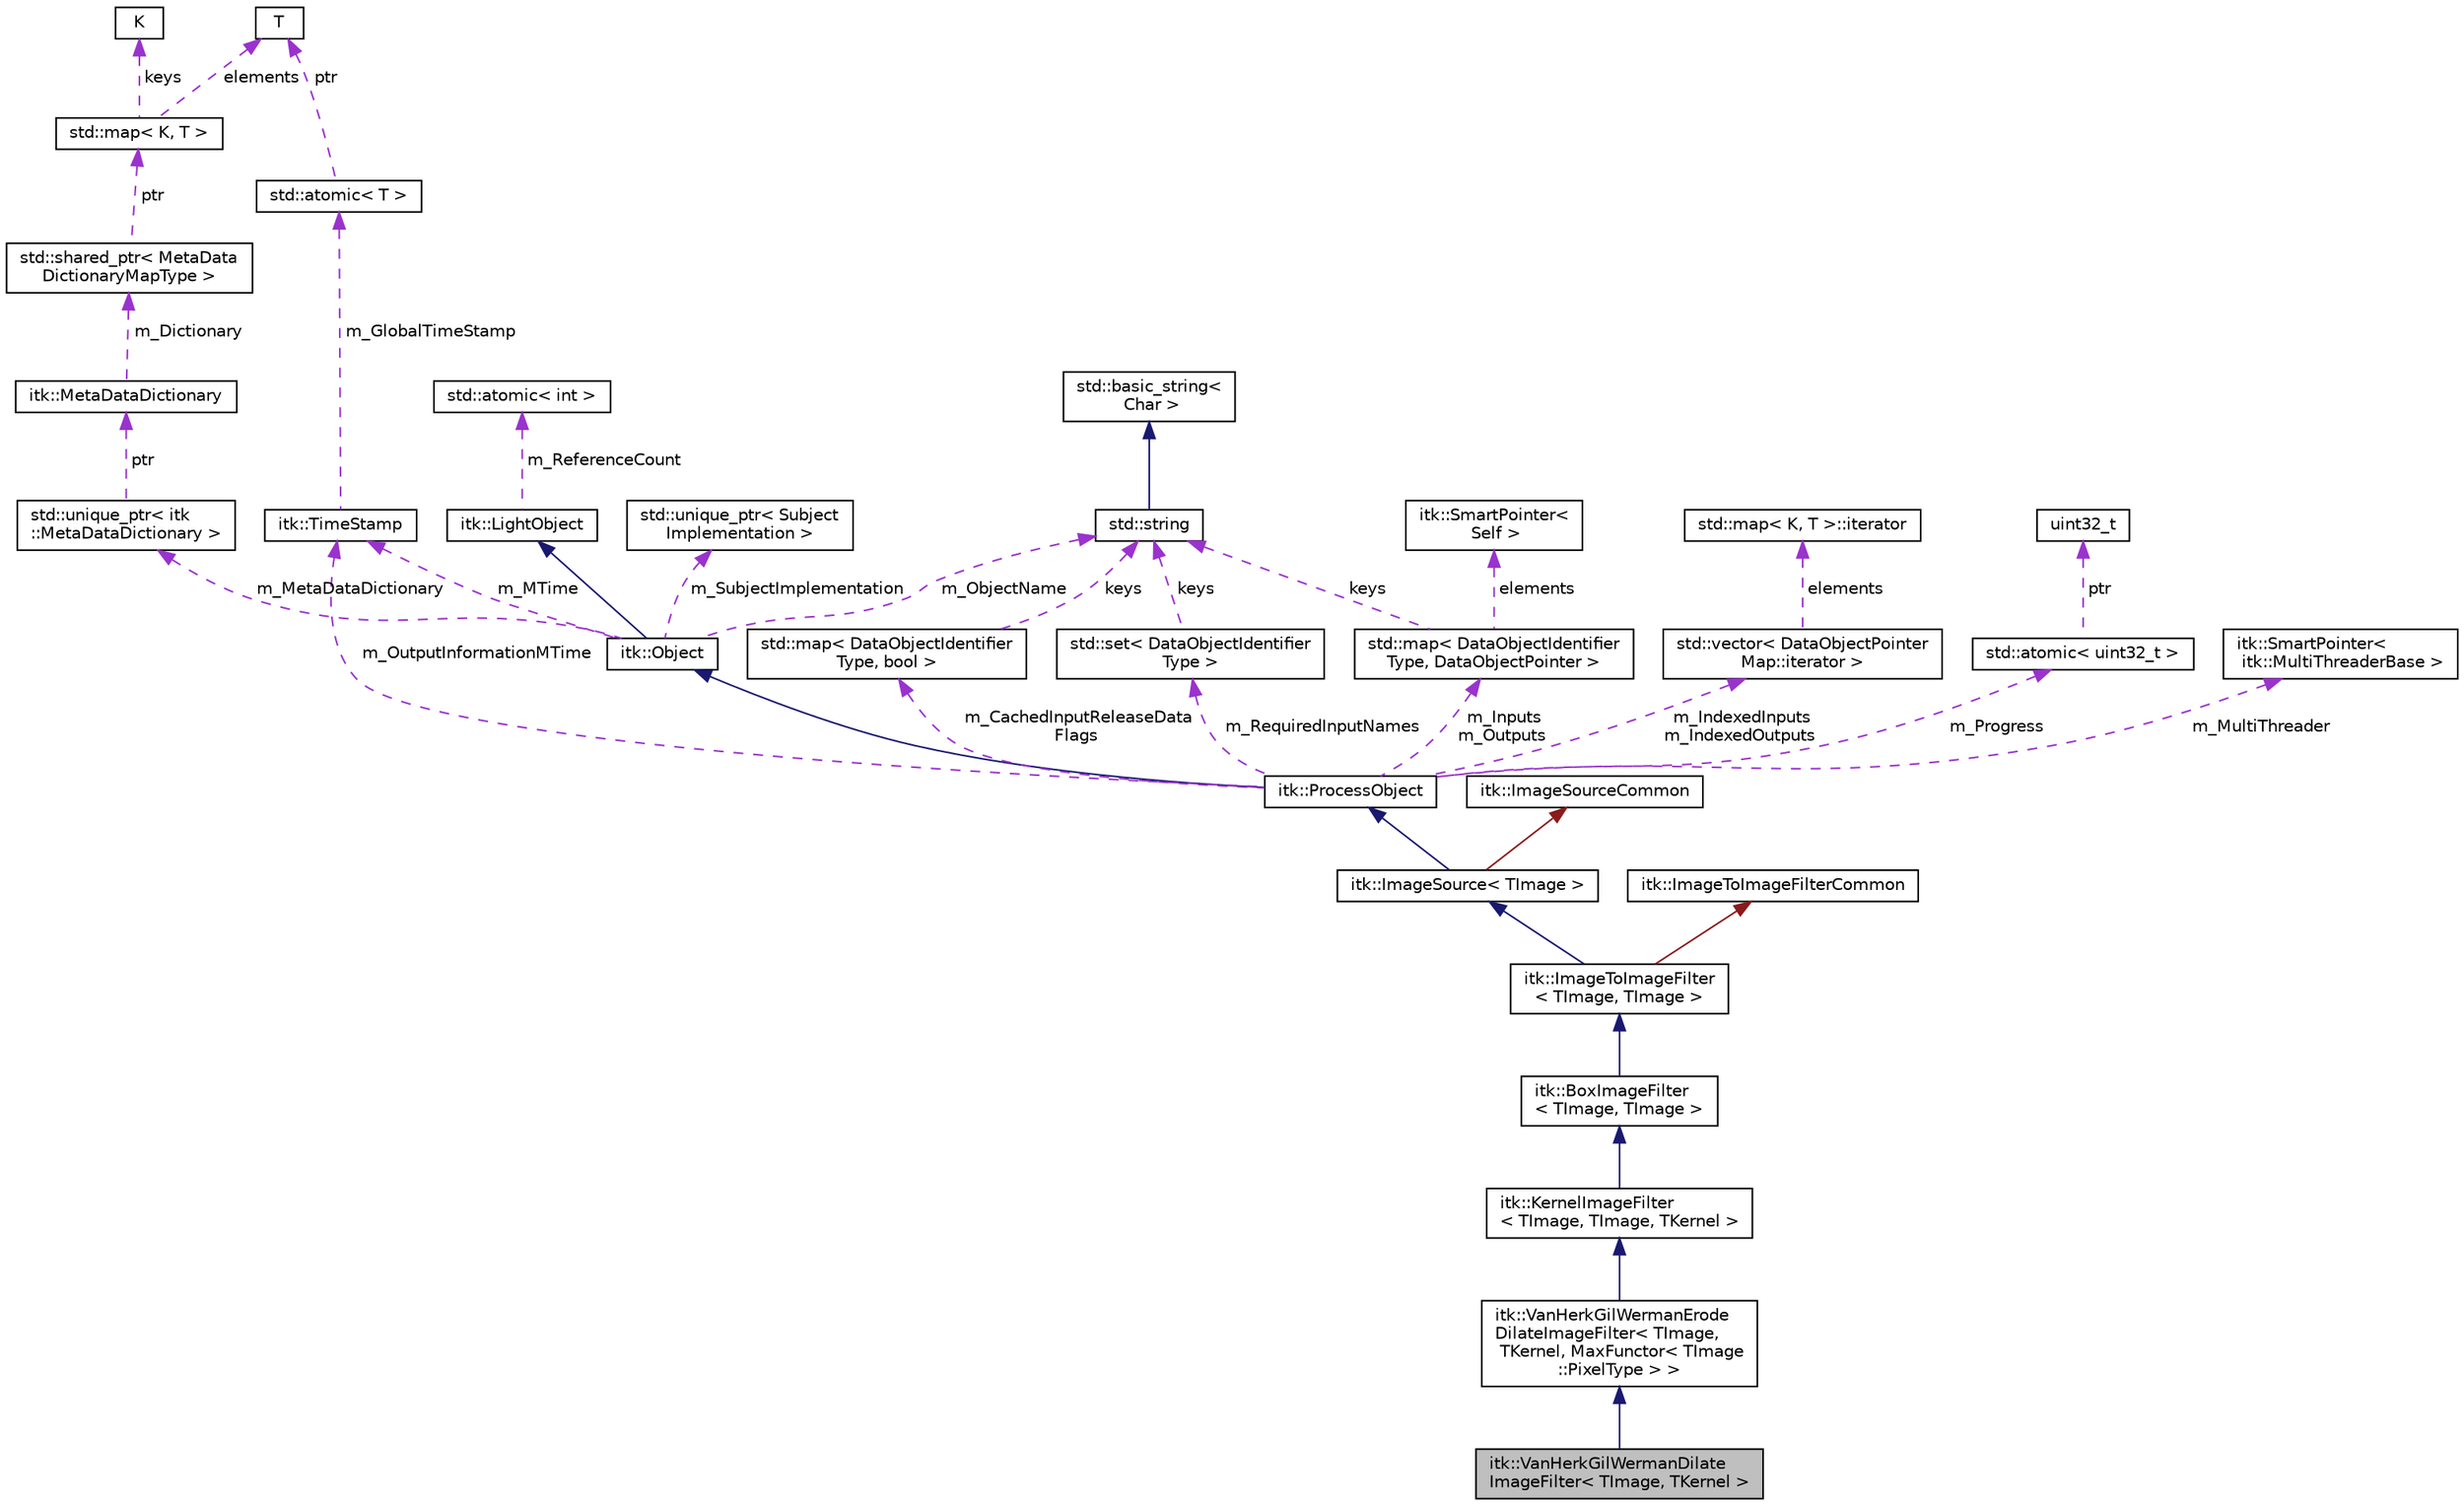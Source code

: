 digraph "itk::VanHerkGilWermanDilateImageFilter&lt; TImage, TKernel &gt;"
{
 // LATEX_PDF_SIZE
  edge [fontname="Helvetica",fontsize="10",labelfontname="Helvetica",labelfontsize="10"];
  node [fontname="Helvetica",fontsize="10",shape=record];
  Node1 [label="itk::VanHerkGilWermanDilate\lImageFilter\< TImage, TKernel \>",height=0.2,width=0.4,color="black", fillcolor="grey75", style="filled", fontcolor="black",tooltip=" "];
  Node2 -> Node1 [dir="back",color="midnightblue",fontsize="10",style="solid",fontname="Helvetica"];
  Node2 [label="itk::VanHerkGilWermanErode\lDilateImageFilter\< TImage,\l TKernel, MaxFunctor\< TImage\l::PixelType \> \>",height=0.2,width=0.4,color="black", fillcolor="white", style="filled",URL="$classitk_1_1VanHerkGilWermanErodeDilateImageFilter.html",tooltip=" "];
  Node3 -> Node2 [dir="back",color="midnightblue",fontsize="10",style="solid",fontname="Helvetica"];
  Node3 [label="itk::KernelImageFilter\l\< TImage, TImage, TKernel \>",height=0.2,width=0.4,color="black", fillcolor="white", style="filled",URL="$classitk_1_1KernelImageFilter.html",tooltip=" "];
  Node4 -> Node3 [dir="back",color="midnightblue",fontsize="10",style="solid",fontname="Helvetica"];
  Node4 [label="itk::BoxImageFilter\l\< TImage, TImage \>",height=0.2,width=0.4,color="black", fillcolor="white", style="filled",URL="$classitk_1_1BoxImageFilter.html",tooltip=" "];
  Node5 -> Node4 [dir="back",color="midnightblue",fontsize="10",style="solid",fontname="Helvetica"];
  Node5 [label="itk::ImageToImageFilter\l\< TImage, TImage \>",height=0.2,width=0.4,color="black", fillcolor="white", style="filled",URL="$classitk_1_1ImageToImageFilter.html",tooltip=" "];
  Node6 -> Node5 [dir="back",color="midnightblue",fontsize="10",style="solid",fontname="Helvetica"];
  Node6 [label="itk::ImageSource\< TImage \>",height=0.2,width=0.4,color="black", fillcolor="white", style="filled",URL="$classitk_1_1ImageSource.html",tooltip=" "];
  Node7 -> Node6 [dir="back",color="midnightblue",fontsize="10",style="solid",fontname="Helvetica"];
  Node7 [label="itk::ProcessObject",height=0.2,width=0.4,color="black", fillcolor="white", style="filled",URL="$classitk_1_1ProcessObject.html",tooltip="The base class for all process objects (source, filters, mappers) in the Insight data processing pipe..."];
  Node8 -> Node7 [dir="back",color="midnightblue",fontsize="10",style="solid",fontname="Helvetica"];
  Node8 [label="itk::Object",height=0.2,width=0.4,color="black", fillcolor="white", style="filled",URL="$classitk_1_1Object.html",tooltip="Base class for most ITK classes."];
  Node9 -> Node8 [dir="back",color="midnightblue",fontsize="10",style="solid",fontname="Helvetica"];
  Node9 [label="itk::LightObject",height=0.2,width=0.4,color="black", fillcolor="white", style="filled",URL="$classitk_1_1LightObject.html",tooltip="Light weight base class for most itk classes."];
  Node10 -> Node9 [dir="back",color="darkorchid3",fontsize="10",style="dashed",label=" m_ReferenceCount" ,fontname="Helvetica"];
  Node10 [label="std::atomic\< int \>",height=0.2,width=0.4,color="black", fillcolor="white", style="filled",tooltip=" "];
  Node11 -> Node8 [dir="back",color="darkorchid3",fontsize="10",style="dashed",label=" m_MTime" ,fontname="Helvetica"];
  Node11 [label="itk::TimeStamp",height=0.2,width=0.4,color="black", fillcolor="white", style="filled",URL="$classitk_1_1TimeStamp.html",tooltip="Generate a unique, increasing time value."];
  Node12 -> Node11 [dir="back",color="darkorchid3",fontsize="10",style="dashed",label=" m_GlobalTimeStamp" ,fontname="Helvetica"];
  Node12 [label="std::atomic\< T \>",height=0.2,width=0.4,color="black", fillcolor="white", style="filled",tooltip=" "];
  Node13 -> Node12 [dir="back",color="darkorchid3",fontsize="10",style="dashed",label=" ptr" ,fontname="Helvetica"];
  Node13 [label="T",height=0.2,width=0.4,color="black", fillcolor="white", style="filled",tooltip=" "];
  Node14 -> Node8 [dir="back",color="darkorchid3",fontsize="10",style="dashed",label=" m_SubjectImplementation" ,fontname="Helvetica"];
  Node14 [label="std::unique_ptr\< Subject\lImplementation \>",height=0.2,width=0.4,color="black", fillcolor="white", style="filled",tooltip=" "];
  Node15 -> Node8 [dir="back",color="darkorchid3",fontsize="10",style="dashed",label=" m_MetaDataDictionary" ,fontname="Helvetica"];
  Node15 [label="std::unique_ptr\< itk\l::MetaDataDictionary \>",height=0.2,width=0.4,color="black", fillcolor="white", style="filled",tooltip=" "];
  Node16 -> Node15 [dir="back",color="darkorchid3",fontsize="10",style="dashed",label=" ptr" ,fontname="Helvetica"];
  Node16 [label="itk::MetaDataDictionary",height=0.2,width=0.4,color="black", fillcolor="white", style="filled",URL="$classitk_1_1MetaDataDictionary.html",tooltip="Provides a mechanism for storing a collection of arbitrary data types."];
  Node17 -> Node16 [dir="back",color="darkorchid3",fontsize="10",style="dashed",label=" m_Dictionary" ,fontname="Helvetica"];
  Node17 [label="std::shared_ptr\< MetaData\lDictionaryMapType \>",height=0.2,width=0.4,color="black", fillcolor="white", style="filled",tooltip=" "];
  Node18 -> Node17 [dir="back",color="darkorchid3",fontsize="10",style="dashed",label=" ptr" ,fontname="Helvetica"];
  Node18 [label="std::map\< K, T \>",height=0.2,width=0.4,color="black", fillcolor="white", style="filled",tooltip=" "];
  Node19 -> Node18 [dir="back",color="darkorchid3",fontsize="10",style="dashed",label=" keys" ,fontname="Helvetica"];
  Node19 [label="K",height=0.2,width=0.4,color="black", fillcolor="white", style="filled",tooltip=" "];
  Node13 -> Node18 [dir="back",color="darkorchid3",fontsize="10",style="dashed",label=" elements" ,fontname="Helvetica"];
  Node20 -> Node8 [dir="back",color="darkorchid3",fontsize="10",style="dashed",label=" m_ObjectName" ,fontname="Helvetica"];
  Node20 [label="std::string",height=0.2,width=0.4,color="black", fillcolor="white", style="filled",tooltip=" "];
  Node21 -> Node20 [dir="back",color="midnightblue",fontsize="10",style="solid",fontname="Helvetica"];
  Node21 [label="std::basic_string\<\l Char \>",height=0.2,width=0.4,color="black", fillcolor="white", style="filled",tooltip=" "];
  Node11 -> Node7 [dir="back",color="darkorchid3",fontsize="10",style="dashed",label=" m_OutputInformationMTime" ,fontname="Helvetica"];
  Node22 -> Node7 [dir="back",color="darkorchid3",fontsize="10",style="dashed",label=" m_Inputs\nm_Outputs" ,fontname="Helvetica"];
  Node22 [label="std::map\< DataObjectIdentifier\lType, DataObjectPointer \>",height=0.2,width=0.4,color="black", fillcolor="white", style="filled",tooltip=" "];
  Node20 -> Node22 [dir="back",color="darkorchid3",fontsize="10",style="dashed",label=" keys" ,fontname="Helvetica"];
  Node23 -> Node22 [dir="back",color="darkorchid3",fontsize="10",style="dashed",label=" elements" ,fontname="Helvetica"];
  Node23 [label="itk::SmartPointer\<\l Self \>",height=0.2,width=0.4,color="black", fillcolor="white", style="filled",URL="$classitk_1_1SmartPointer.html",tooltip=" "];
  Node24 -> Node7 [dir="back",color="darkorchid3",fontsize="10",style="dashed",label=" m_IndexedInputs\nm_IndexedOutputs" ,fontname="Helvetica"];
  Node24 [label="std::vector\< DataObjectPointer\lMap::iterator \>",height=0.2,width=0.4,color="black", fillcolor="white", style="filled",tooltip=" "];
  Node25 -> Node24 [dir="back",color="darkorchid3",fontsize="10",style="dashed",label=" elements" ,fontname="Helvetica"];
  Node25 [label="std::map\< K, T \>::iterator",height=0.2,width=0.4,color="black", fillcolor="white", style="filled",tooltip=" "];
  Node26 -> Node7 [dir="back",color="darkorchid3",fontsize="10",style="dashed",label=" m_CachedInputReleaseData\lFlags" ,fontname="Helvetica"];
  Node26 [label="std::map\< DataObjectIdentifier\lType, bool \>",height=0.2,width=0.4,color="black", fillcolor="white", style="filled",tooltip=" "];
  Node20 -> Node26 [dir="back",color="darkorchid3",fontsize="10",style="dashed",label=" keys" ,fontname="Helvetica"];
  Node27 -> Node7 [dir="back",color="darkorchid3",fontsize="10",style="dashed",label=" m_RequiredInputNames" ,fontname="Helvetica"];
  Node27 [label="std::set\< DataObjectIdentifier\lType \>",height=0.2,width=0.4,color="black", fillcolor="white", style="filled",tooltip=" "];
  Node20 -> Node27 [dir="back",color="darkorchid3",fontsize="10",style="dashed",label=" keys" ,fontname="Helvetica"];
  Node28 -> Node7 [dir="back",color="darkorchid3",fontsize="10",style="dashed",label=" m_Progress" ,fontname="Helvetica"];
  Node28 [label="std::atomic\< uint32_t \>",height=0.2,width=0.4,color="black", fillcolor="white", style="filled",tooltip=" "];
  Node29 -> Node28 [dir="back",color="darkorchid3",fontsize="10",style="dashed",label=" ptr" ,fontname="Helvetica"];
  Node29 [label="uint32_t",height=0.2,width=0.4,color="black", fillcolor="white", style="filled",tooltip=" "];
  Node30 -> Node7 [dir="back",color="darkorchid3",fontsize="10",style="dashed",label=" m_MultiThreader" ,fontname="Helvetica"];
  Node30 [label="itk::SmartPointer\<\l itk::MultiThreaderBase \>",height=0.2,width=0.4,color="black", fillcolor="white", style="filled",URL="$classitk_1_1SmartPointer.html",tooltip=" "];
  Node31 -> Node6 [dir="back",color="firebrick4",fontsize="10",style="solid",fontname="Helvetica"];
  Node31 [label="itk::ImageSourceCommon",height=0.2,width=0.4,color="black", fillcolor="white", style="filled",URL="$structitk_1_1ImageSourceCommon.html",tooltip="Secondary base class of ImageSource common between templates."];
  Node32 -> Node5 [dir="back",color="firebrick4",fontsize="10",style="solid",fontname="Helvetica"];
  Node32 [label="itk::ImageToImageFilterCommon",height=0.2,width=0.4,color="black", fillcolor="white", style="filled",URL="$classitk_1_1ImageToImageFilterCommon.html",tooltip="Secondary base class of ImageToImageFilter common between templates."];
}
